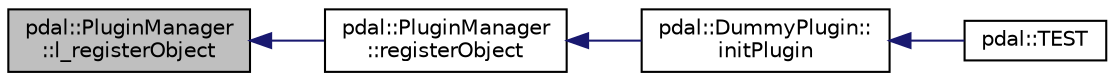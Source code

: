 digraph "pdal::PluginManager::l_registerObject"
{
  edge [fontname="Helvetica",fontsize="10",labelfontname="Helvetica",labelfontsize="10"];
  node [fontname="Helvetica",fontsize="10",shape=record];
  rankdir="LR";
  Node1 [label="pdal::PluginManager\l::l_registerObject",height=0.2,width=0.4,color="black", fillcolor="grey75", style="filled", fontcolor="black"];
  Node1 -> Node2 [dir="back",color="midnightblue",fontsize="10",style="solid",fontname="Helvetica"];
  Node2 [label="pdal::PluginManager\l::registerObject",height=0.2,width=0.4,color="black", fillcolor="white", style="filled",URL="$classpdal_1_1PluginManager.html#a2e1fa05ad3273dc942d320f3e7a0c8c4"];
  Node2 -> Node3 [dir="back",color="midnightblue",fontsize="10",style="solid",fontname="Helvetica"];
  Node3 [label="pdal::DummyPlugin::\linitPlugin",height=0.2,width=0.4,color="black", fillcolor="white", style="filled",URL="$structpdal_1_1DummyPlugin.html#ac310487b5dd975c005a74734546c5c9c"];
  Node3 -> Node4 [dir="back",color="midnightblue",fontsize="10",style="solid",fontname="Helvetica"];
  Node4 [label="pdal::TEST",height=0.2,width=0.4,color="black", fillcolor="white", style="filled",URL="$namespacepdal.html#a20984fb7c02dd5b14b6a6922aadd5f84"];
}
